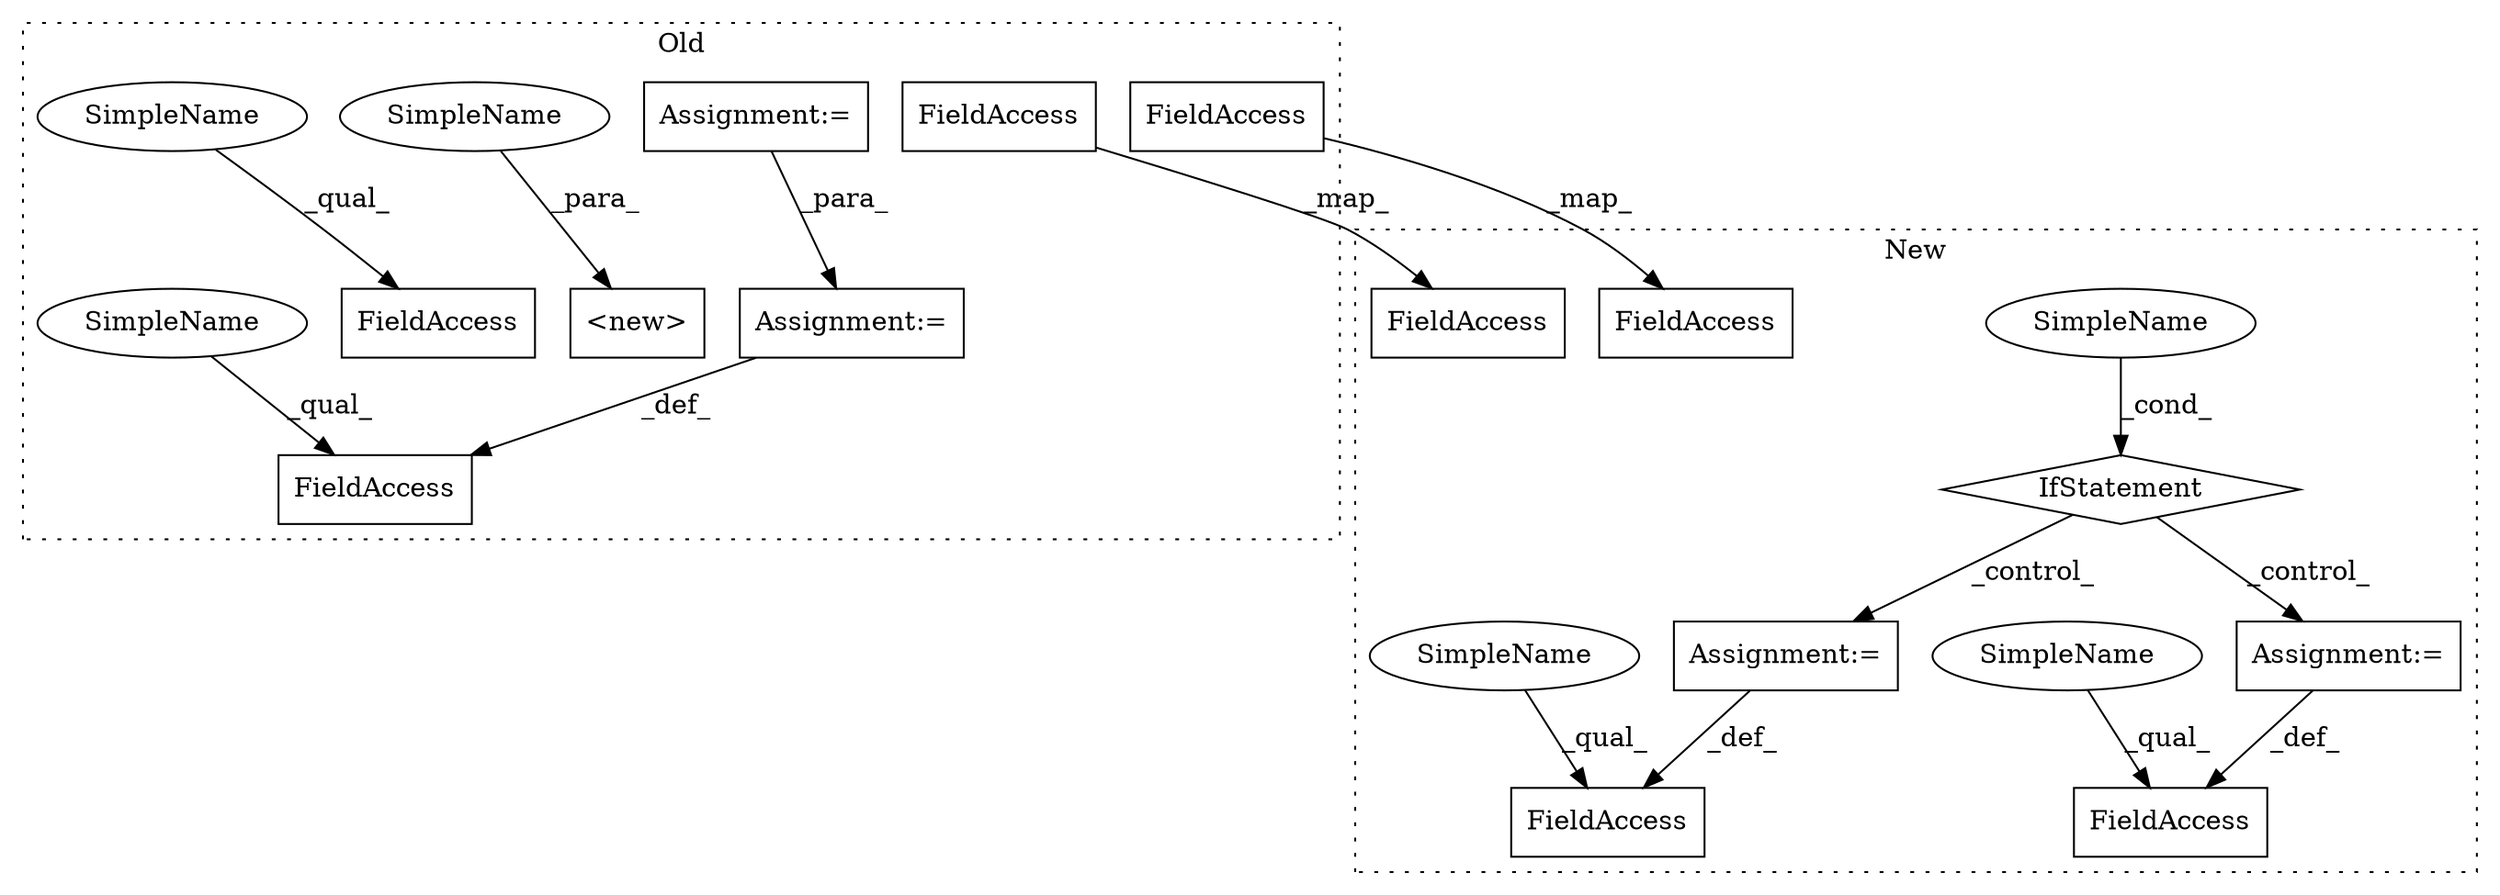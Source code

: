 digraph G {
subgraph cluster0 {
1 [label="<new>" a="46" s="14282,14319" l="6,2" shape="box"];
7 [label="FieldAccess" a="22" s="14493" l="24" shape="box"];
9 [label="Assignment:=" a="7" s="14192" l="1" shape="box"];
10 [label="FieldAccess" a="22" s="14537" l="16" shape="box"];
11 [label="FieldAccess" a="22" s="14382" l="15" shape="box"];
13 [label="FieldAccess" a="22" s="14413" l="10" shape="box"];
15 [label="Assignment:=" a="7" s="14517" l="1" shape="box"];
16 [label="SimpleName" a="42" s="14315" l="4" shape="ellipse"];
17 [label="SimpleName" a="42" s="14537" l="4" shape="ellipse"];
18 [label="SimpleName" a="42" s="14493" l="4" shape="ellipse"];
label = "Old";
style="dotted";
}
subgraph cluster1 {
2 [label="IfStatement" a="25" s="989,1064" l="4,2" shape="diamond"];
3 [label="Assignment:=" a="7" s="1663" l="1" shape="box"];
4 [label="FieldAccess" a="22" s="1647" l="16" shape="box"];
5 [label="SimpleName" a="42" s="" l="" shape="ellipse"];
6 [label="FieldAccess" a="22" s="1676" l="22" shape="box"];
8 [label="Assignment:=" a="7" s="1698" l="1" shape="box"];
12 [label="FieldAccess" a="22" s="1461" l="16" shape="box"];
14 [label="FieldAccess" a="22" s="1406" l="27" shape="box"];
19 [label="SimpleName" a="42" s="1647" l="4" shape="ellipse"];
20 [label="SimpleName" a="42" s="1676" l="4" shape="ellipse"];
label = "New";
style="dotted";
}
2 -> 8 [label="_control_"];
2 -> 3 [label="_control_"];
3 -> 4 [label="_def_"];
5 -> 2 [label="_cond_"];
8 -> 6 [label="_def_"];
9 -> 15 [label="_para_"];
11 -> 12 [label="_map_"];
13 -> 14 [label="_map_"];
15 -> 7 [label="_def_"];
16 -> 1 [label="_para_"];
17 -> 10 [label="_qual_"];
18 -> 7 [label="_qual_"];
19 -> 4 [label="_qual_"];
20 -> 6 [label="_qual_"];
}